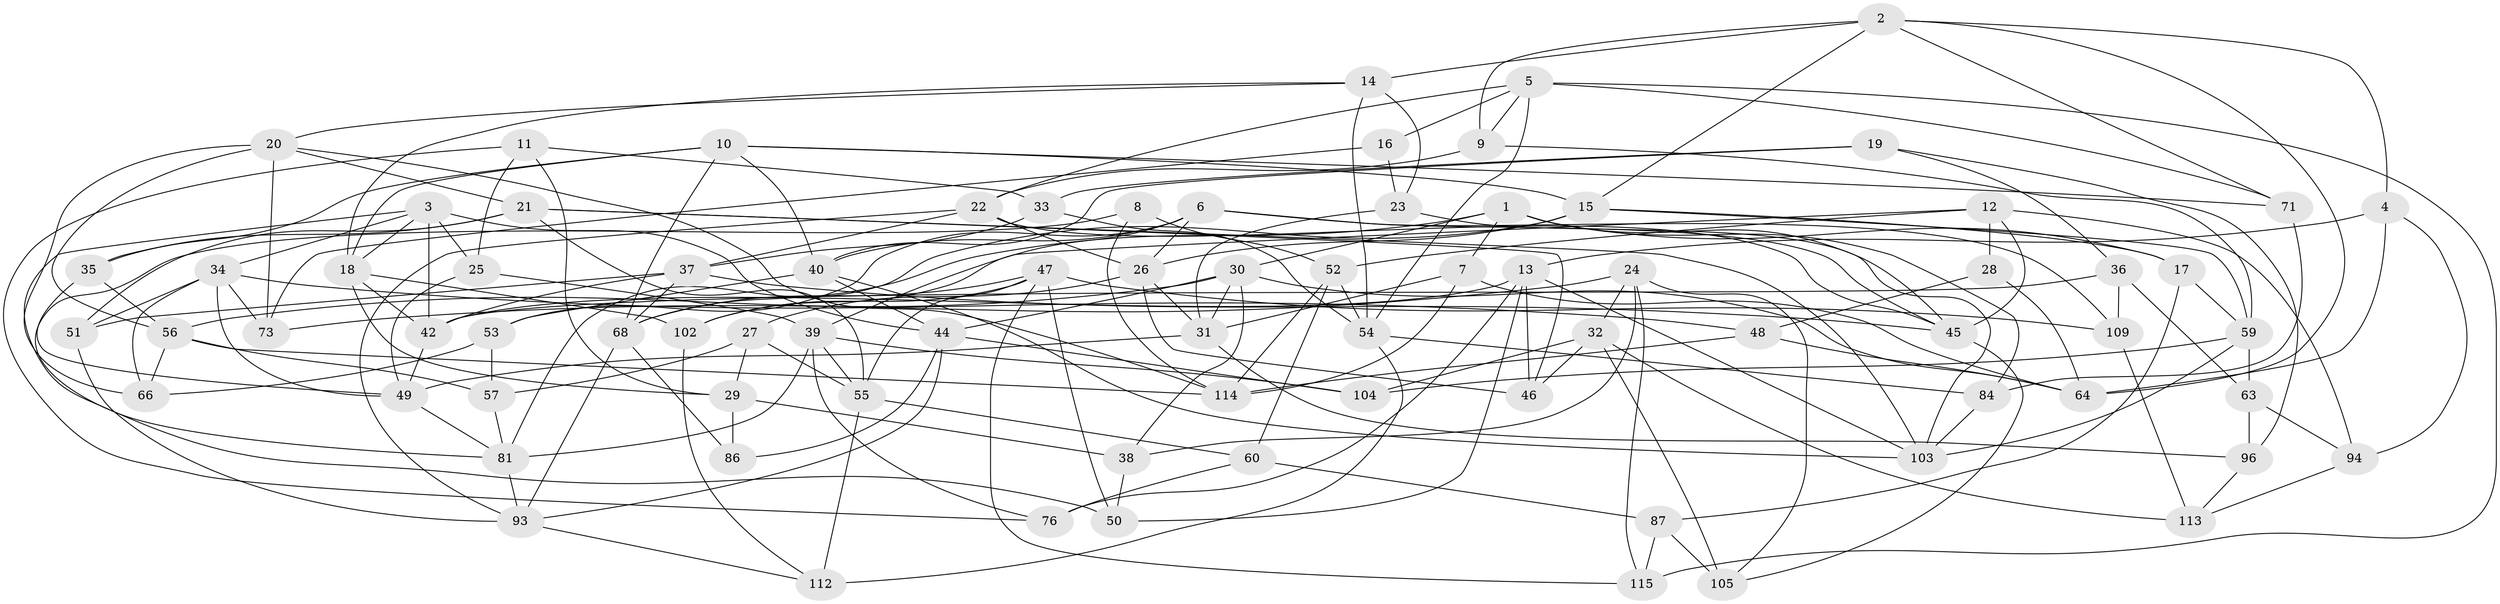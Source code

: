 // original degree distribution, {4: 1.0}
// Generated by graph-tools (version 1.1) at 2025/11/02/27/25 16:11:45]
// undirected, 80 vertices, 195 edges
graph export_dot {
graph [start="1"]
  node [color=gray90,style=filled];
  1 [super="+95"];
  2 [super="+98"];
  3 [super="+72"];
  4;
  5 [super="+65"];
  6 [super="+91"];
  7;
  8;
  9;
  10 [super="+85"];
  11;
  12 [super="+119"];
  13 [super="+70"];
  14 [super="+69"];
  15 [super="+75"];
  16;
  17;
  18 [super="+67"];
  19;
  20 [super="+106"];
  21 [super="+92"];
  22 [super="+74"];
  23 [super="+90"];
  24 [super="+58"];
  25;
  26 [super="+80"];
  27;
  28;
  29 [super="+77"];
  30 [super="+101"];
  31 [super="+120"];
  32 [super="+43"];
  33;
  34 [super="+61"];
  35;
  36;
  37 [super="+116"];
  38;
  39 [super="+99"];
  40 [super="+41"];
  42 [super="+110"];
  44 [super="+121"];
  45 [super="+111"];
  46;
  47 [super="+89"];
  48;
  49 [super="+117"];
  50;
  51;
  52 [super="+62"];
  53;
  54 [super="+83"];
  55 [super="+79"];
  56 [super="+100"];
  57;
  59 [super="+88"];
  60;
  63;
  64 [super="+78"];
  66;
  68 [super="+82"];
  71;
  73;
  76;
  81 [super="+107"];
  84;
  86;
  87;
  93 [super="+97"];
  94;
  96;
  102;
  103 [super="+108"];
  104;
  105;
  109;
  112;
  113;
  114 [super="+118"];
  115;
  1 -- 17;
  1 -- 84;
  1 -- 30;
  1 -- 7;
  1 -- 68;
  1 -- 45;
  2 -- 9;
  2 -- 64;
  2 -- 15;
  2 -- 4;
  2 -- 71;
  2 -- 14;
  3 -- 25;
  3 -- 18;
  3 -- 44;
  3 -- 50;
  3 -- 42;
  3 -- 34;
  4 -- 94;
  4 -- 64;
  4 -- 13;
  5 -- 22;
  5 -- 9;
  5 -- 115;
  5 -- 16;
  5 -- 54;
  5 -- 71;
  6 -- 53;
  6 -- 109;
  6 -- 40;
  6 -- 39;
  6 -- 26;
  6 -- 45;
  7 -- 31;
  7 -- 64;
  7 -- 114;
  8 -- 52 [weight=2];
  8 -- 81;
  8 -- 114;
  9 -- 59;
  9 -- 22;
  10 -- 71;
  10 -- 40;
  10 -- 35;
  10 -- 68;
  10 -- 15;
  10 -- 18;
  11 -- 76;
  11 -- 29;
  11 -- 33;
  11 -- 25;
  12 -- 28 [weight=2];
  12 -- 102;
  12 -- 45;
  12 -- 94;
  12 -- 52;
  13 -- 76;
  13 -- 46;
  13 -- 42;
  13 -- 50;
  13 -- 103;
  14 -- 23 [weight=2];
  14 -- 54;
  14 -- 18;
  14 -- 20;
  15 -- 17;
  15 -- 26;
  15 -- 81;
  15 -- 59;
  16 -- 23 [weight=2];
  16 -- 73;
  17 -- 87;
  17 -- 59;
  18 -- 102;
  18 -- 42;
  18 -- 29;
  19 -- 36;
  19 -- 33;
  19 -- 96;
  19 -- 40;
  20 -- 56;
  20 -- 66;
  20 -- 114;
  20 -- 73;
  20 -- 21;
  21 -- 55;
  21 -- 35;
  21 -- 51;
  21 -- 46;
  21 -- 103;
  22 -- 37;
  22 -- 93;
  22 -- 26;
  22 -- 45;
  23 -- 31;
  23 -- 103;
  24 -- 38;
  24 -- 73;
  24 -- 32 [weight=2];
  24 -- 105;
  24 -- 115;
  25 -- 39;
  25 -- 49;
  26 -- 27;
  26 -- 31;
  26 -- 46;
  27 -- 55;
  27 -- 57;
  27 -- 29;
  28 -- 48;
  28 -- 64;
  29 -- 86 [weight=2];
  29 -- 38;
  30 -- 44;
  30 -- 38;
  30 -- 56;
  30 -- 64;
  30 -- 31;
  31 -- 96;
  31 -- 49;
  32 -- 104;
  32 -- 46;
  32 -- 105;
  32 -- 113;
  33 -- 54;
  33 -- 37;
  34 -- 51;
  34 -- 73;
  34 -- 49;
  34 -- 48;
  34 -- 66;
  35 -- 49;
  35 -- 56;
  36 -- 42;
  36 -- 63;
  36 -- 109;
  37 -- 68;
  37 -- 51;
  37 -- 42;
  37 -- 45;
  38 -- 50;
  39 -- 81;
  39 -- 55;
  39 -- 104;
  39 -- 76;
  40 -- 53;
  40 -- 103;
  40 -- 44;
  42 -- 49;
  44 -- 104;
  44 -- 93;
  44 -- 86;
  45 -- 105;
  47 -- 115;
  47 -- 50;
  47 -- 109;
  47 -- 68;
  47 -- 102;
  47 -- 55;
  48 -- 64;
  48 -- 114;
  49 -- 81;
  51 -- 93;
  52 -- 60;
  52 -- 114;
  52 -- 54;
  53 -- 66;
  53 -- 57;
  54 -- 112;
  54 -- 84;
  55 -- 112;
  55 -- 60;
  56 -- 66;
  56 -- 57;
  56 -- 114;
  57 -- 81;
  59 -- 103;
  59 -- 104;
  59 -- 63;
  60 -- 87;
  60 -- 76;
  63 -- 96;
  63 -- 94;
  68 -- 93;
  68 -- 86;
  71 -- 84;
  81 -- 93;
  84 -- 103;
  87 -- 105;
  87 -- 115;
  93 -- 112;
  94 -- 113;
  96 -- 113;
  102 -- 112;
  109 -- 113;
}
